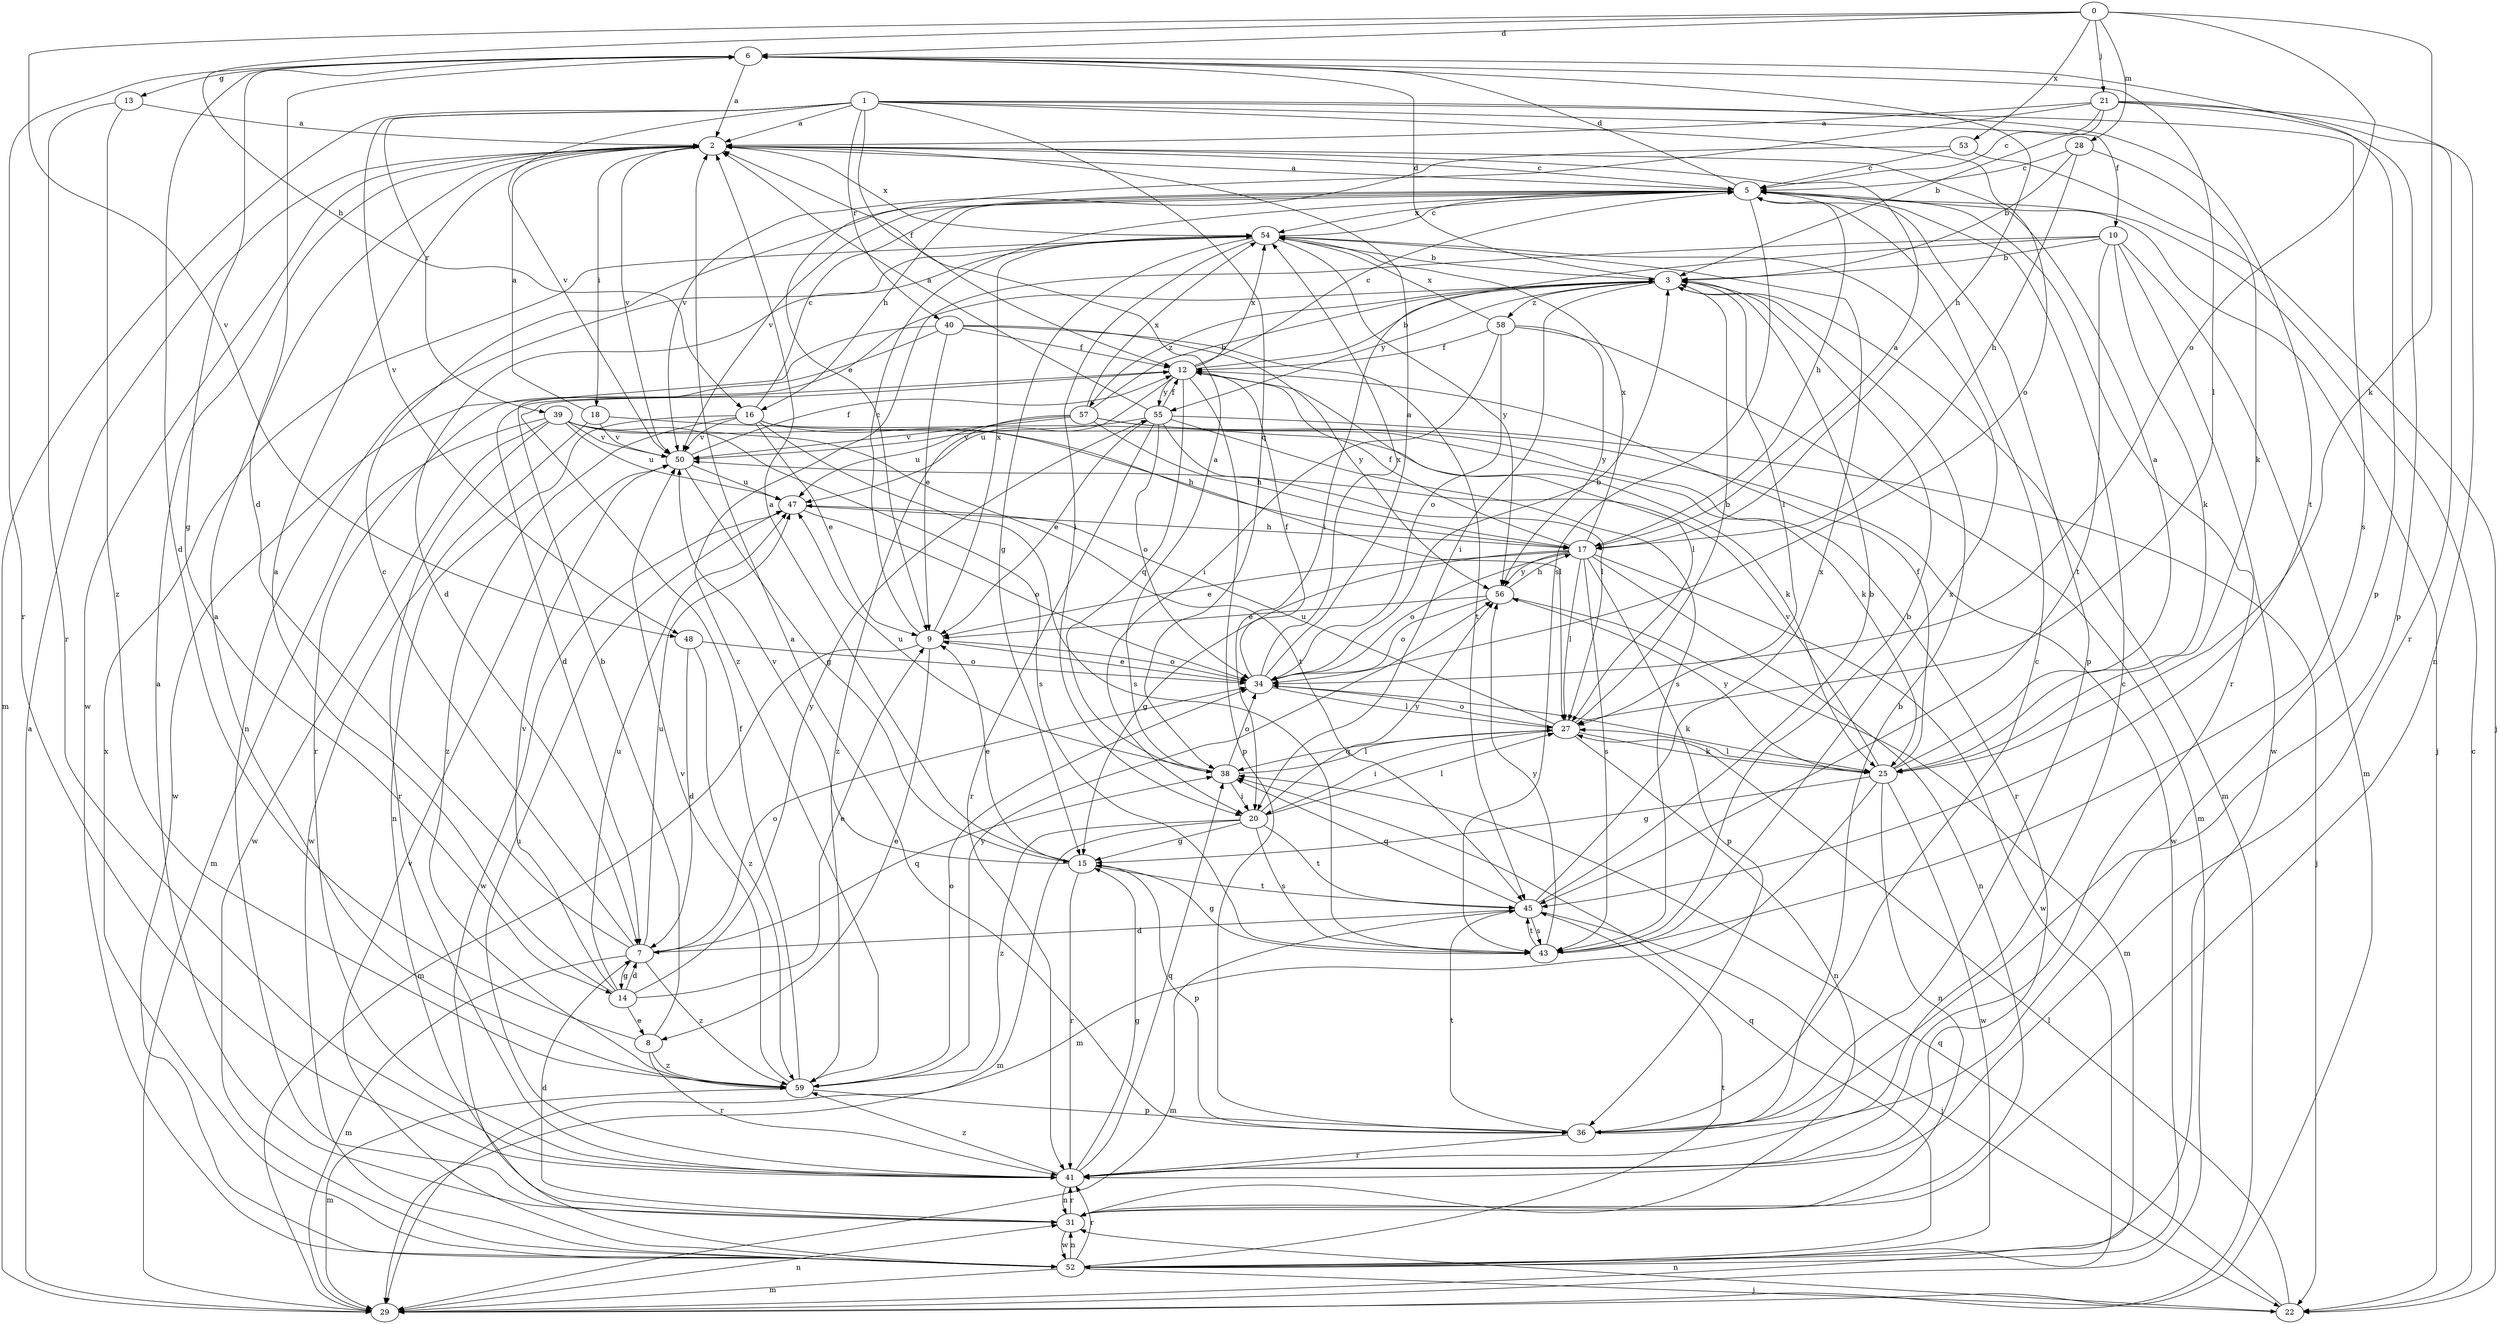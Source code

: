 strict digraph  {
0;
1;
2;
3;
5;
6;
7;
8;
9;
10;
12;
13;
14;
15;
16;
17;
18;
20;
21;
22;
25;
27;
28;
29;
31;
34;
36;
38;
39;
40;
41;
43;
45;
47;
48;
50;
52;
53;
54;
55;
56;
57;
58;
59;
0 -> 6  [label=d];
0 -> 16  [label=h];
0 -> 21  [label=j];
0 -> 25  [label=k];
0 -> 28  [label=m];
0 -> 34  [label=o];
0 -> 48  [label=v];
0 -> 53  [label=x];
1 -> 2  [label=a];
1 -> 10  [label=f];
1 -> 12  [label=f];
1 -> 29  [label=m];
1 -> 34  [label=o];
1 -> 38  [label=q];
1 -> 39  [label=r];
1 -> 40  [label=r];
1 -> 43  [label=s];
1 -> 45  [label=t];
1 -> 48  [label=v];
1 -> 50  [label=v];
2 -> 5  [label=c];
2 -> 18  [label=i];
2 -> 50  [label=v];
2 -> 52  [label=w];
2 -> 54  [label=x];
3 -> 6  [label=d];
3 -> 20  [label=i];
3 -> 27  [label=l];
3 -> 29  [label=m];
3 -> 55  [label=y];
3 -> 57  [label=z];
3 -> 58  [label=z];
5 -> 2  [label=a];
5 -> 6  [label=d];
5 -> 16  [label=h];
5 -> 17  [label=h];
5 -> 22  [label=j];
5 -> 36  [label=p];
5 -> 41  [label=r];
5 -> 43  [label=s];
5 -> 50  [label=v];
5 -> 54  [label=x];
6 -> 2  [label=a];
6 -> 13  [label=g];
6 -> 14  [label=g];
6 -> 17  [label=h];
6 -> 27  [label=l];
6 -> 36  [label=p];
6 -> 41  [label=r];
7 -> 5  [label=c];
7 -> 6  [label=d];
7 -> 14  [label=g];
7 -> 29  [label=m];
7 -> 34  [label=o];
7 -> 38  [label=q];
7 -> 47  [label=u];
7 -> 59  [label=z];
8 -> 3  [label=b];
8 -> 6  [label=d];
8 -> 41  [label=r];
8 -> 59  [label=z];
9 -> 5  [label=c];
9 -> 8  [label=e];
9 -> 29  [label=m];
9 -> 34  [label=o];
9 -> 54  [label=x];
10 -> 3  [label=b];
10 -> 20  [label=i];
10 -> 25  [label=k];
10 -> 29  [label=m];
10 -> 45  [label=t];
10 -> 52  [label=w];
10 -> 59  [label=z];
12 -> 3  [label=b];
12 -> 5  [label=c];
12 -> 7  [label=d];
12 -> 27  [label=l];
12 -> 36  [label=p];
12 -> 38  [label=q];
12 -> 47  [label=u];
12 -> 54  [label=x];
12 -> 55  [label=y];
13 -> 2  [label=a];
13 -> 41  [label=r];
13 -> 59  [label=z];
14 -> 2  [label=a];
14 -> 7  [label=d];
14 -> 8  [label=e];
14 -> 9  [label=e];
14 -> 47  [label=u];
14 -> 50  [label=v];
14 -> 55  [label=y];
15 -> 2  [label=a];
15 -> 9  [label=e];
15 -> 36  [label=p];
15 -> 41  [label=r];
15 -> 45  [label=t];
15 -> 50  [label=v];
16 -> 5  [label=c];
16 -> 9  [label=e];
16 -> 17  [label=h];
16 -> 25  [label=k];
16 -> 31  [label=n];
16 -> 43  [label=s];
16 -> 50  [label=v];
16 -> 59  [label=z];
17 -> 2  [label=a];
17 -> 9  [label=e];
17 -> 12  [label=f];
17 -> 15  [label=g];
17 -> 27  [label=l];
17 -> 31  [label=n];
17 -> 34  [label=o];
17 -> 36  [label=p];
17 -> 43  [label=s];
17 -> 52  [label=w];
17 -> 54  [label=x];
17 -> 56  [label=y];
18 -> 2  [label=a];
18 -> 25  [label=k];
18 -> 50  [label=v];
18 -> 52  [label=w];
20 -> 15  [label=g];
20 -> 27  [label=l];
20 -> 29  [label=m];
20 -> 43  [label=s];
20 -> 45  [label=t];
20 -> 56  [label=y];
20 -> 59  [label=z];
21 -> 2  [label=a];
21 -> 3  [label=b];
21 -> 5  [label=c];
21 -> 9  [label=e];
21 -> 31  [label=n];
21 -> 36  [label=p];
21 -> 41  [label=r];
22 -> 5  [label=c];
22 -> 27  [label=l];
22 -> 31  [label=n];
22 -> 38  [label=q];
25 -> 2  [label=a];
25 -> 12  [label=f];
25 -> 15  [label=g];
25 -> 27  [label=l];
25 -> 29  [label=m];
25 -> 31  [label=n];
25 -> 50  [label=v];
25 -> 52  [label=w];
25 -> 56  [label=y];
27 -> 3  [label=b];
27 -> 20  [label=i];
27 -> 25  [label=k];
27 -> 31  [label=n];
27 -> 34  [label=o];
27 -> 38  [label=q];
27 -> 47  [label=u];
28 -> 3  [label=b];
28 -> 5  [label=c];
28 -> 17  [label=h];
28 -> 25  [label=k];
29 -> 2  [label=a];
29 -> 31  [label=n];
31 -> 2  [label=a];
31 -> 7  [label=d];
31 -> 41  [label=r];
31 -> 52  [label=w];
34 -> 2  [label=a];
34 -> 3  [label=b];
34 -> 9  [label=e];
34 -> 12  [label=f];
34 -> 25  [label=k];
34 -> 27  [label=l];
34 -> 54  [label=x];
36 -> 2  [label=a];
36 -> 3  [label=b];
36 -> 5  [label=c];
36 -> 41  [label=r];
36 -> 45  [label=t];
38 -> 2  [label=a];
38 -> 20  [label=i];
38 -> 27  [label=l];
38 -> 34  [label=o];
38 -> 47  [label=u];
39 -> 27  [label=l];
39 -> 29  [label=m];
39 -> 41  [label=r];
39 -> 43  [label=s];
39 -> 45  [label=t];
39 -> 47  [label=u];
39 -> 50  [label=v];
39 -> 52  [label=w];
40 -> 9  [label=e];
40 -> 12  [label=f];
40 -> 41  [label=r];
40 -> 45  [label=t];
40 -> 52  [label=w];
40 -> 56  [label=y];
41 -> 5  [label=c];
41 -> 15  [label=g];
41 -> 31  [label=n];
41 -> 38  [label=q];
41 -> 47  [label=u];
41 -> 59  [label=z];
43 -> 3  [label=b];
43 -> 15  [label=g];
43 -> 45  [label=t];
43 -> 54  [label=x];
43 -> 56  [label=y];
45 -> 3  [label=b];
45 -> 7  [label=d];
45 -> 22  [label=j];
45 -> 29  [label=m];
45 -> 38  [label=q];
45 -> 43  [label=s];
45 -> 54  [label=x];
47 -> 17  [label=h];
47 -> 34  [label=o];
47 -> 52  [label=w];
48 -> 7  [label=d];
48 -> 34  [label=o];
48 -> 59  [label=z];
50 -> 12  [label=f];
50 -> 15  [label=g];
50 -> 47  [label=u];
52 -> 22  [label=j];
52 -> 29  [label=m];
52 -> 31  [label=n];
52 -> 38  [label=q];
52 -> 41  [label=r];
52 -> 45  [label=t];
52 -> 50  [label=v];
52 -> 54  [label=x];
53 -> 5  [label=c];
53 -> 22  [label=j];
53 -> 50  [label=v];
54 -> 3  [label=b];
54 -> 5  [label=c];
54 -> 7  [label=d];
54 -> 15  [label=g];
54 -> 20  [label=i];
54 -> 31  [label=n];
54 -> 56  [label=y];
55 -> 2  [label=a];
55 -> 9  [label=e];
55 -> 12  [label=f];
55 -> 22  [label=j];
55 -> 27  [label=l];
55 -> 34  [label=o];
55 -> 41  [label=r];
55 -> 43  [label=s];
55 -> 50  [label=v];
56 -> 9  [label=e];
56 -> 17  [label=h];
56 -> 29  [label=m];
56 -> 34  [label=o];
57 -> 3  [label=b];
57 -> 17  [label=h];
57 -> 41  [label=r];
57 -> 47  [label=u];
57 -> 50  [label=v];
57 -> 52  [label=w];
57 -> 54  [label=x];
57 -> 59  [label=z];
58 -> 12  [label=f];
58 -> 20  [label=i];
58 -> 29  [label=m];
58 -> 34  [label=o];
58 -> 54  [label=x];
58 -> 56  [label=y];
59 -> 2  [label=a];
59 -> 12  [label=f];
59 -> 29  [label=m];
59 -> 34  [label=o];
59 -> 36  [label=p];
59 -> 50  [label=v];
59 -> 56  [label=y];
}
